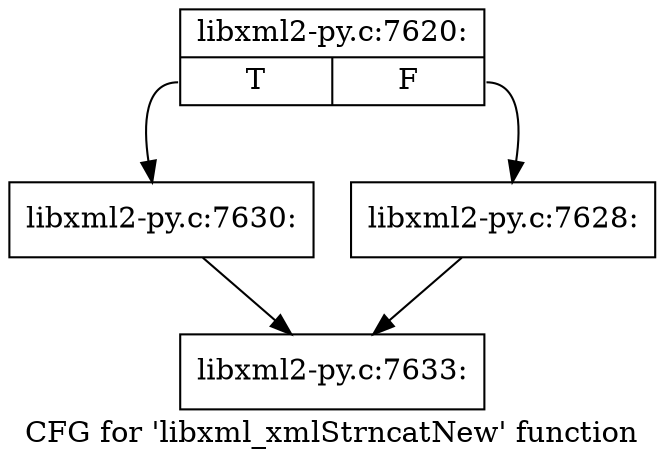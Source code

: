 digraph "CFG for 'libxml_xmlStrncatNew' function" {
	label="CFG for 'libxml_xmlStrncatNew' function";

	Node0x434f300 [shape=record,label="{libxml2-py.c:7620:|{<s0>T|<s1>F}}"];
	Node0x434f300:s0 -> Node0x435ae70;
	Node0x434f300:s1 -> Node0x435ae20;
	Node0x435ae20 [shape=record,label="{libxml2-py.c:7628:}"];
	Node0x435ae20 -> Node0x4350d80;
	Node0x435ae70 [shape=record,label="{libxml2-py.c:7630:}"];
	Node0x435ae70 -> Node0x4350d80;
	Node0x4350d80 [shape=record,label="{libxml2-py.c:7633:}"];
}
